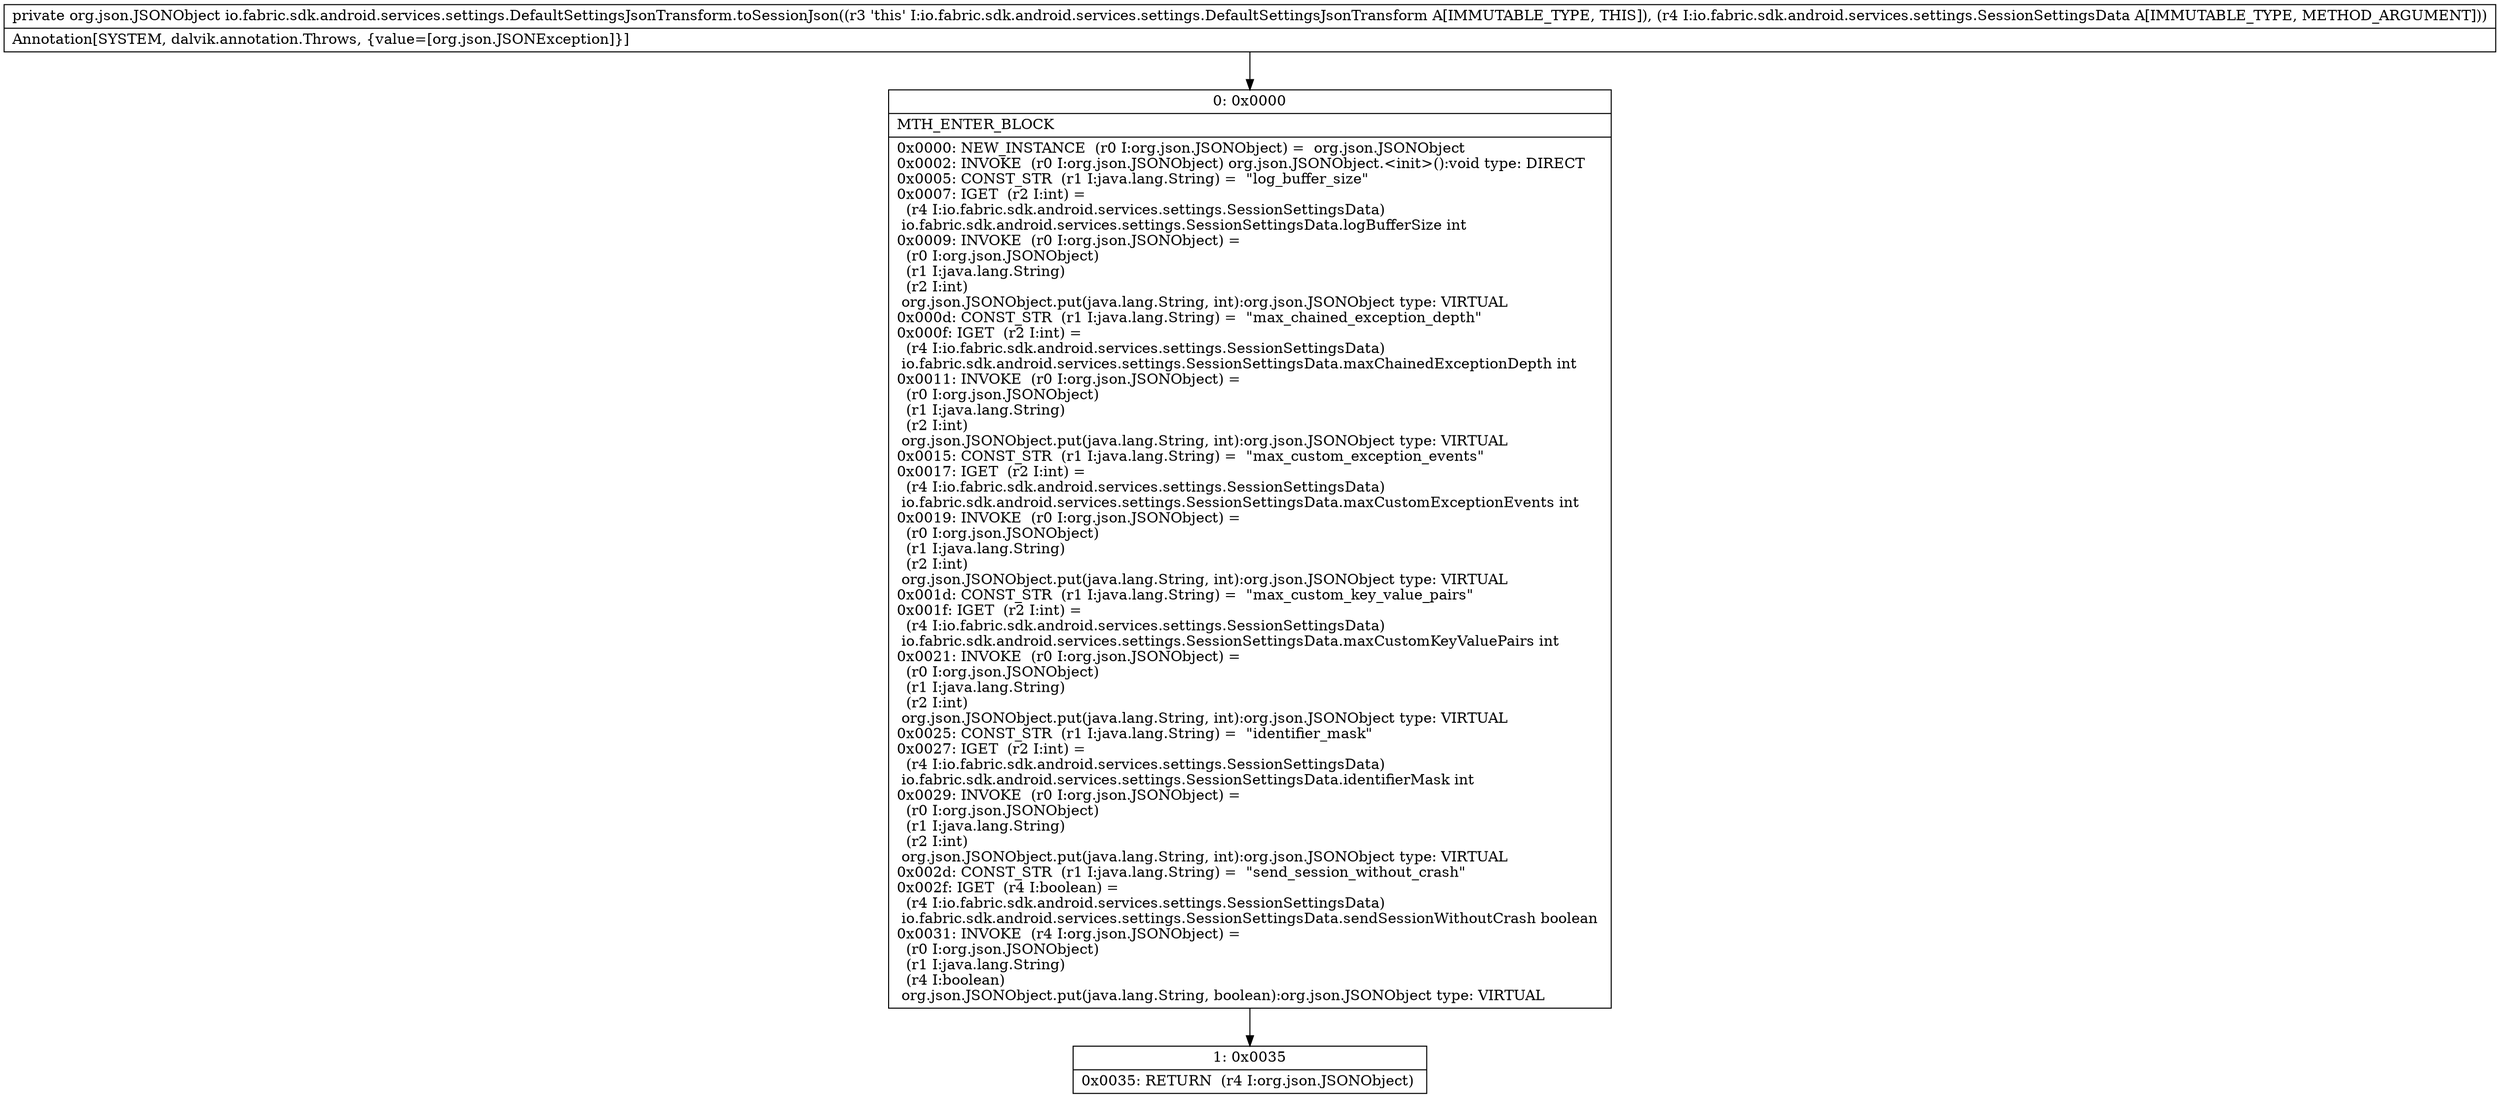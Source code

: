 digraph "CFG forio.fabric.sdk.android.services.settings.DefaultSettingsJsonTransform.toSessionJson(Lio\/fabric\/sdk\/android\/services\/settings\/SessionSettingsData;)Lorg\/json\/JSONObject;" {
Node_0 [shape=record,label="{0\:\ 0x0000|MTH_ENTER_BLOCK\l|0x0000: NEW_INSTANCE  (r0 I:org.json.JSONObject) =  org.json.JSONObject \l0x0002: INVOKE  (r0 I:org.json.JSONObject) org.json.JSONObject.\<init\>():void type: DIRECT \l0x0005: CONST_STR  (r1 I:java.lang.String) =  \"log_buffer_size\" \l0x0007: IGET  (r2 I:int) = \l  (r4 I:io.fabric.sdk.android.services.settings.SessionSettingsData)\l io.fabric.sdk.android.services.settings.SessionSettingsData.logBufferSize int \l0x0009: INVOKE  (r0 I:org.json.JSONObject) = \l  (r0 I:org.json.JSONObject)\l  (r1 I:java.lang.String)\l  (r2 I:int)\l org.json.JSONObject.put(java.lang.String, int):org.json.JSONObject type: VIRTUAL \l0x000d: CONST_STR  (r1 I:java.lang.String) =  \"max_chained_exception_depth\" \l0x000f: IGET  (r2 I:int) = \l  (r4 I:io.fabric.sdk.android.services.settings.SessionSettingsData)\l io.fabric.sdk.android.services.settings.SessionSettingsData.maxChainedExceptionDepth int \l0x0011: INVOKE  (r0 I:org.json.JSONObject) = \l  (r0 I:org.json.JSONObject)\l  (r1 I:java.lang.String)\l  (r2 I:int)\l org.json.JSONObject.put(java.lang.String, int):org.json.JSONObject type: VIRTUAL \l0x0015: CONST_STR  (r1 I:java.lang.String) =  \"max_custom_exception_events\" \l0x0017: IGET  (r2 I:int) = \l  (r4 I:io.fabric.sdk.android.services.settings.SessionSettingsData)\l io.fabric.sdk.android.services.settings.SessionSettingsData.maxCustomExceptionEvents int \l0x0019: INVOKE  (r0 I:org.json.JSONObject) = \l  (r0 I:org.json.JSONObject)\l  (r1 I:java.lang.String)\l  (r2 I:int)\l org.json.JSONObject.put(java.lang.String, int):org.json.JSONObject type: VIRTUAL \l0x001d: CONST_STR  (r1 I:java.lang.String) =  \"max_custom_key_value_pairs\" \l0x001f: IGET  (r2 I:int) = \l  (r4 I:io.fabric.sdk.android.services.settings.SessionSettingsData)\l io.fabric.sdk.android.services.settings.SessionSettingsData.maxCustomKeyValuePairs int \l0x0021: INVOKE  (r0 I:org.json.JSONObject) = \l  (r0 I:org.json.JSONObject)\l  (r1 I:java.lang.String)\l  (r2 I:int)\l org.json.JSONObject.put(java.lang.String, int):org.json.JSONObject type: VIRTUAL \l0x0025: CONST_STR  (r1 I:java.lang.String) =  \"identifier_mask\" \l0x0027: IGET  (r2 I:int) = \l  (r4 I:io.fabric.sdk.android.services.settings.SessionSettingsData)\l io.fabric.sdk.android.services.settings.SessionSettingsData.identifierMask int \l0x0029: INVOKE  (r0 I:org.json.JSONObject) = \l  (r0 I:org.json.JSONObject)\l  (r1 I:java.lang.String)\l  (r2 I:int)\l org.json.JSONObject.put(java.lang.String, int):org.json.JSONObject type: VIRTUAL \l0x002d: CONST_STR  (r1 I:java.lang.String) =  \"send_session_without_crash\" \l0x002f: IGET  (r4 I:boolean) = \l  (r4 I:io.fabric.sdk.android.services.settings.SessionSettingsData)\l io.fabric.sdk.android.services.settings.SessionSettingsData.sendSessionWithoutCrash boolean \l0x0031: INVOKE  (r4 I:org.json.JSONObject) = \l  (r0 I:org.json.JSONObject)\l  (r1 I:java.lang.String)\l  (r4 I:boolean)\l org.json.JSONObject.put(java.lang.String, boolean):org.json.JSONObject type: VIRTUAL \l}"];
Node_1 [shape=record,label="{1\:\ 0x0035|0x0035: RETURN  (r4 I:org.json.JSONObject) \l}"];
MethodNode[shape=record,label="{private org.json.JSONObject io.fabric.sdk.android.services.settings.DefaultSettingsJsonTransform.toSessionJson((r3 'this' I:io.fabric.sdk.android.services.settings.DefaultSettingsJsonTransform A[IMMUTABLE_TYPE, THIS]), (r4 I:io.fabric.sdk.android.services.settings.SessionSettingsData A[IMMUTABLE_TYPE, METHOD_ARGUMENT]))  | Annotation[SYSTEM, dalvik.annotation.Throws, \{value=[org.json.JSONException]\}]\l}"];
MethodNode -> Node_0;
Node_0 -> Node_1;
}

